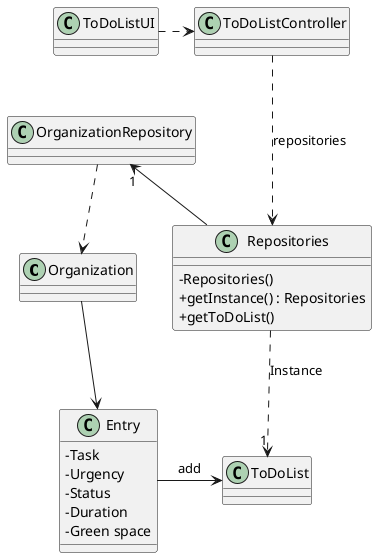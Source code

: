 @startuml
'skinparam monochrome true
skinparam packageStyle rectangle
skinparam shadowing false
skinparam linetype polyline
'skinparam linetype orto

skinparam classAttributeIconSize 0

'left to right direction

class Organization{

}

class ToDoListUI{

}


class ToDoListController{

}

class Repositories{
    - Repositories()
    + getInstance() : Repositories
    + getToDoList()
}

class ToDoList{

}

class Entry{
    -Task
    -Urgency
    -Status
    -Duration
    -Green space
}

ToDoListUI .right-> ToDoListController
Organization -down-> Entry
Entry -> ToDoList: add
Repositories .down-> "1" ToDoList: Instance
OrganizationRepository .down-> Organization
ToDoListController -.down-> Repositories : repositories
Repositories -left-> "1" OrganizationRepository

@enduml
